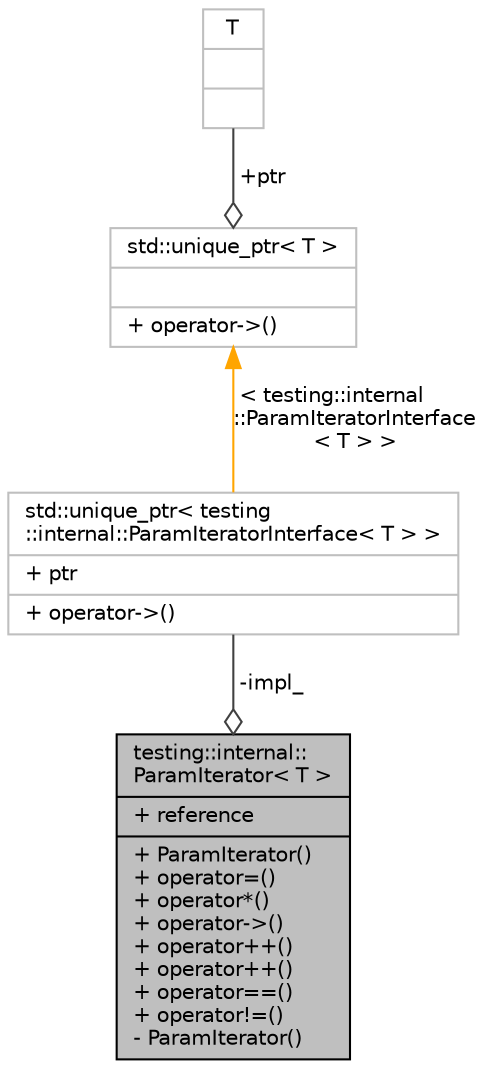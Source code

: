 digraph "testing::internal::ParamIterator&lt; T &gt;"
{
 // INTERACTIVE_SVG=YES
 // LATEX_PDF_SIZE
  edge [fontname="Helvetica",fontsize="10",labelfontname="Helvetica",labelfontsize="10"];
  node [fontname="Helvetica",fontsize="10",shape=record];
  Node1 [label="{testing::internal::\lParamIterator\< T \>\n|+ reference\l|+ ParamIterator()\l+ operator=()\l+ operator*()\l+ operator-\>()\l+ operator++()\l+ operator++()\l+ operator==()\l+ operator!=()\l- ParamIterator()\l}",height=0.2,width=0.4,color="black", fillcolor="grey75", style="filled", fontcolor="black",tooltip=" "];
  Node2 -> Node1 [color="grey25",fontsize="10",style="solid",label=" -impl_" ,arrowhead="odiamond",fontname="Helvetica"];
  Node2 [label="{std::unique_ptr\< testing\l::internal::ParamIteratorInterface\< T \> \>\n|+ ptr\l|+ operator-\>()\l}",height=0.2,width=0.4,color="grey75", fillcolor="white", style="filled",tooltip=" "];
  Node3 -> Node2 [dir="back",color="orange",fontsize="10",style="solid",label=" \< testing::internal\l::ParamIteratorInterface\l\< T \> \>" ,fontname="Helvetica"];
  Node3 [label="{std::unique_ptr\< T \>\n||+ operator-\>()\l}",height=0.2,width=0.4,color="grey75", fillcolor="white", style="filled",tooltip="STL class."];
  Node4 -> Node3 [color="grey25",fontsize="10",style="solid",label=" +ptr" ,arrowhead="odiamond",fontname="Helvetica"];
  Node4 [label="{T\n||}",height=0.2,width=0.4,color="grey75", fillcolor="white", style="filled",tooltip=" "];
}
